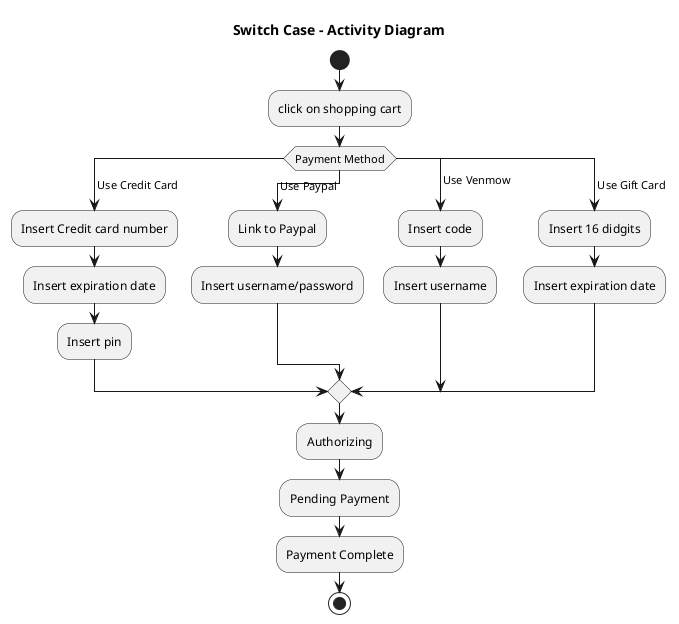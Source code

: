 @startuml Switch_Case

title Switch Case - Activity Diagram

start

:click on shopping cart;

switch (Payment Method)
  case ( Use Credit Card )
    :Insert Credit card number;
    :Insert expiration date;
    :Insert pin;
  case ( Use Paypal ) 
    :Link to Paypal;
    :Insert username/password;
  case ( Use Venmow )
    :Insert code;
    :Insert username;
  case ( Use Gift Card )
    :Insert 16 didgits;
    :Insert expiration date;
endswitch

:Authorizing;
:Pending Payment;
:Payment Complete;

stop

@enduml